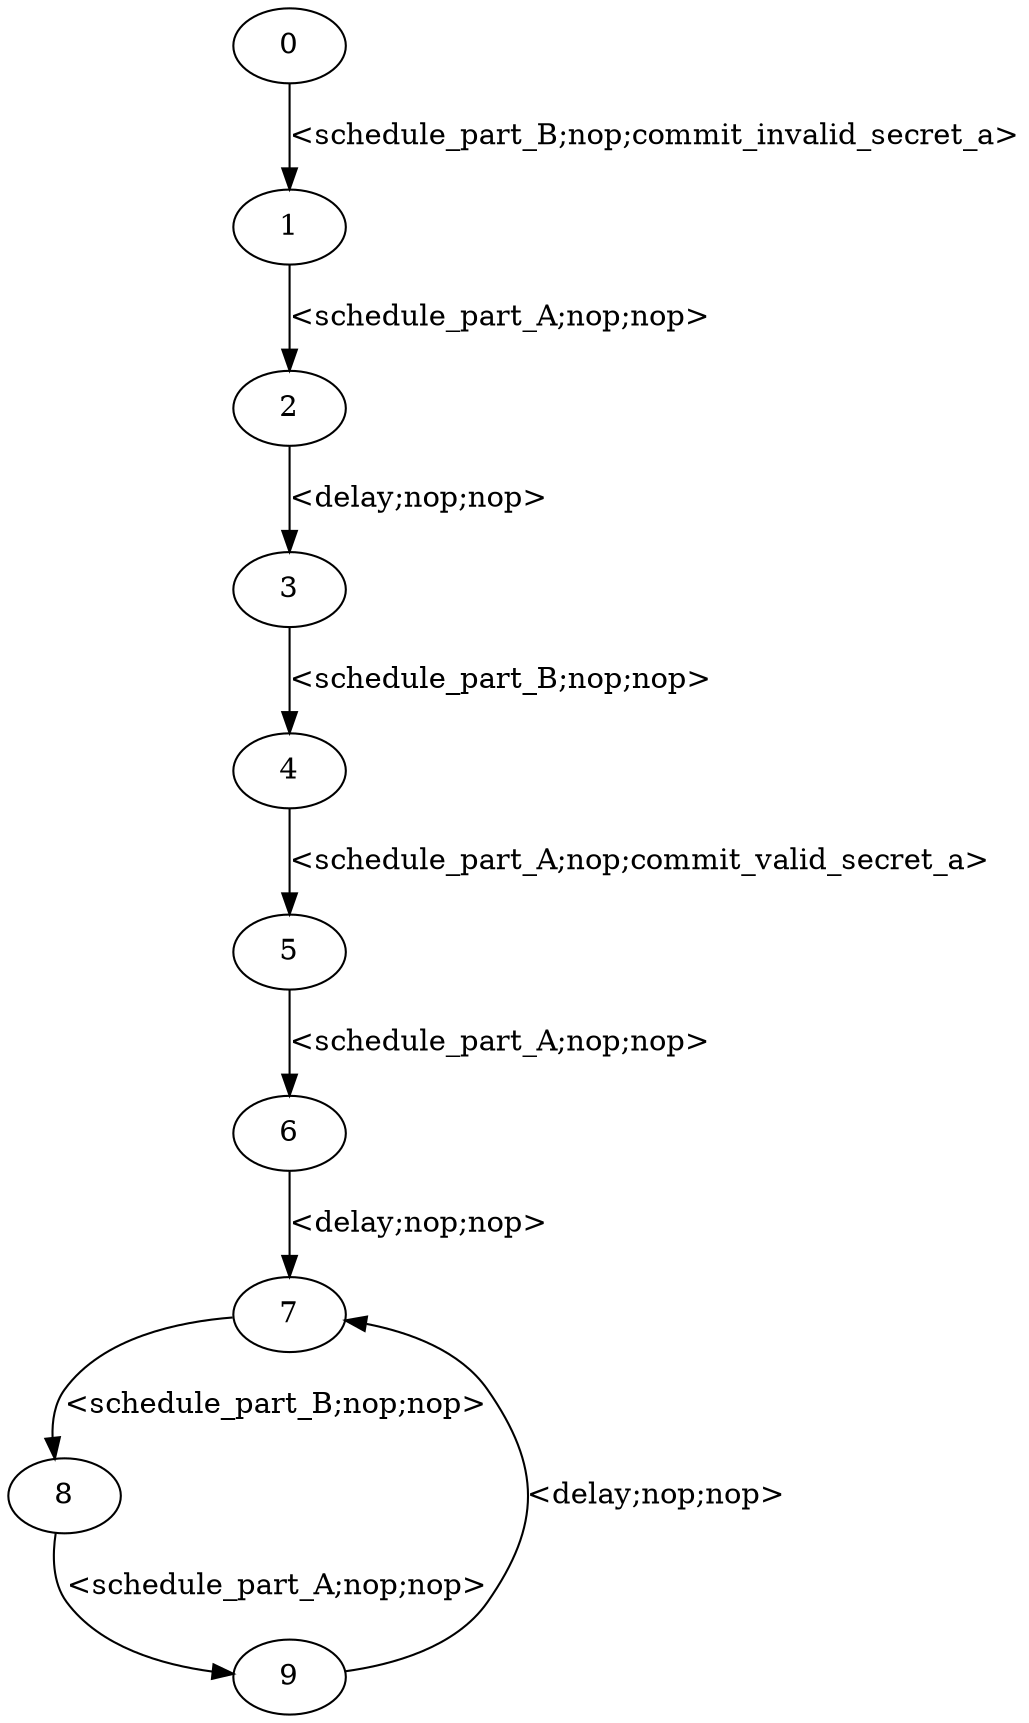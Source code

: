 digraph counterexample1 {
 0 [label="0",shape=ellipse]
 1 [label="1",shape=ellipse]
 2 [label="2",shape=ellipse]
 3 [label="3",shape=ellipse]
 4 [label="4",shape=ellipse]
 5 [label="5",shape=ellipse]
 6 [label="6",shape=ellipse]
 7 [label="7",shape=ellipse]
 8 [label="8",shape=ellipse]
 9 [label="9",shape=ellipse]
    0 -> 1[label="<schedule_part_B;nop;commit_invalid_secret_a>"]
    1 -> 2[label="<schedule_part_A;nop;nop>"]
    2 -> 3[label="<delay;nop;nop>"]
    3 -> 4[label="<schedule_part_B;nop;nop>"]
    4 -> 5[label="<schedule_part_A;nop;commit_valid_secret_a>"]
    5 -> 6[label="<schedule_part_A;nop;nop>"]
    6 -> 7[label="<delay;nop;nop>"]
    7 -> 8[label="<schedule_part_B;nop;nop>"]
    8 -> 9[label="<schedule_part_A;nop;nop>"]
    9 -> 7[label="<delay;nop;nop>"]
}
